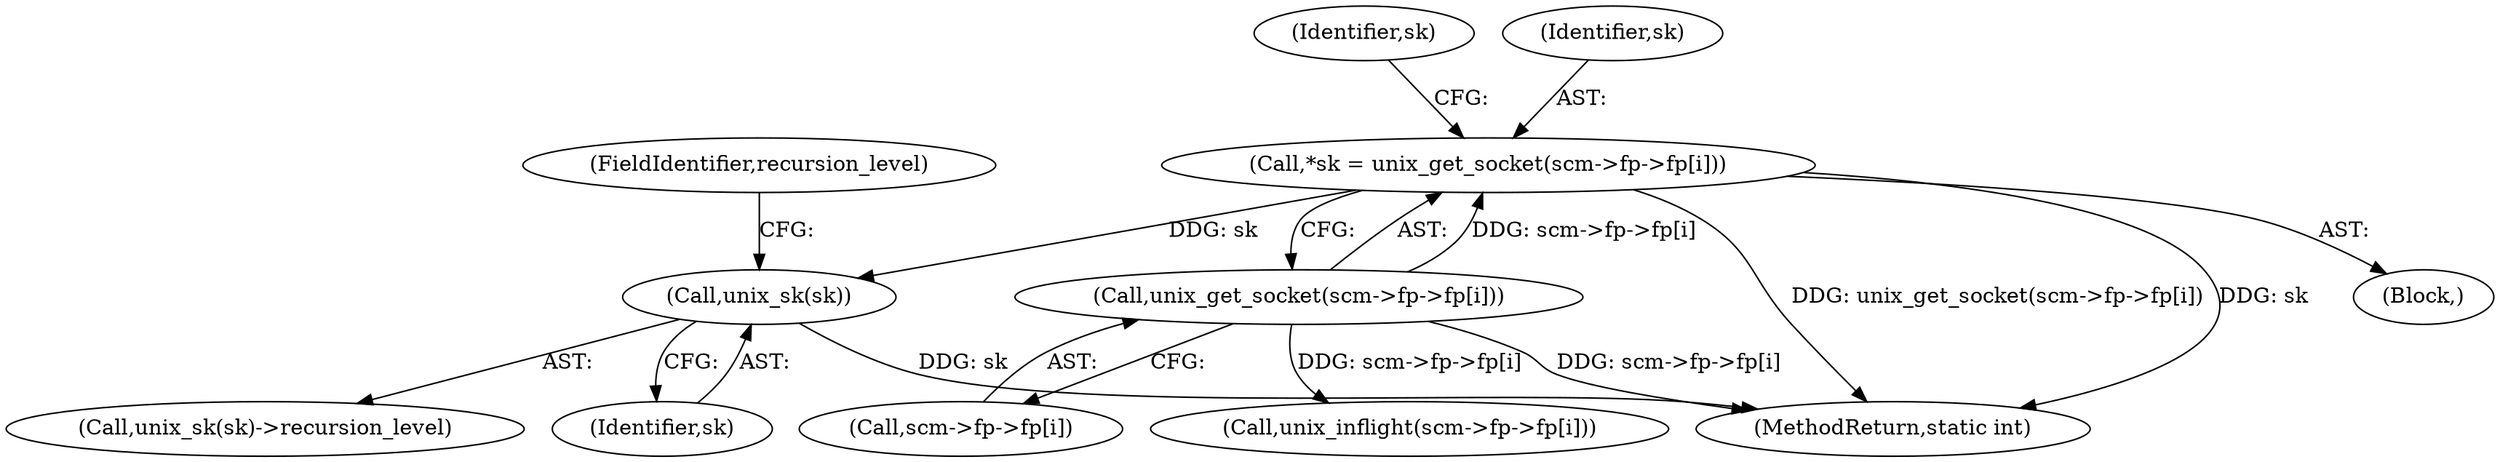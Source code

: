 digraph "0_linux_712f4aad406bb1ed67f3f98d04c044191f0ff593@API" {
"1000137" [label="(Call,*sk = unix_get_socket(scm->fp->fp[i]))"];
"1000139" [label="(Call,unix_get_socket(scm->fp->fp[i]))"];
"1000157" [label="(Call,unix_sk(sk))"];
"1000211" [label="(MethodReturn,static int)"];
"1000201" [label="(Call,unix_inflight(scm->fp->fp[i]))"];
"1000139" [label="(Call,unix_get_socket(scm->fp->fp[i]))"];
"1000157" [label="(Call,unix_sk(sk))"];
"1000159" [label="(FieldIdentifier,recursion_level)"];
"1000140" [label="(Call,scm->fp->fp[i])"];
"1000158" [label="(Identifier,sk)"];
"1000156" [label="(Call,unix_sk(sk)->recursion_level)"];
"1000148" [label="(Identifier,sk)"];
"1000138" [label="(Identifier,sk)"];
"1000135" [label="(Block,)"];
"1000137" [label="(Call,*sk = unix_get_socket(scm->fp->fp[i]))"];
"1000137" -> "1000135"  [label="AST: "];
"1000137" -> "1000139"  [label="CFG: "];
"1000138" -> "1000137"  [label="AST: "];
"1000139" -> "1000137"  [label="AST: "];
"1000148" -> "1000137"  [label="CFG: "];
"1000137" -> "1000211"  [label="DDG: unix_get_socket(scm->fp->fp[i])"];
"1000137" -> "1000211"  [label="DDG: sk"];
"1000139" -> "1000137"  [label="DDG: scm->fp->fp[i]"];
"1000137" -> "1000157"  [label="DDG: sk"];
"1000139" -> "1000140"  [label="CFG: "];
"1000140" -> "1000139"  [label="AST: "];
"1000139" -> "1000211"  [label="DDG: scm->fp->fp[i]"];
"1000139" -> "1000201"  [label="DDG: scm->fp->fp[i]"];
"1000157" -> "1000156"  [label="AST: "];
"1000157" -> "1000158"  [label="CFG: "];
"1000158" -> "1000157"  [label="AST: "];
"1000159" -> "1000157"  [label="CFG: "];
"1000157" -> "1000211"  [label="DDG: sk"];
}
